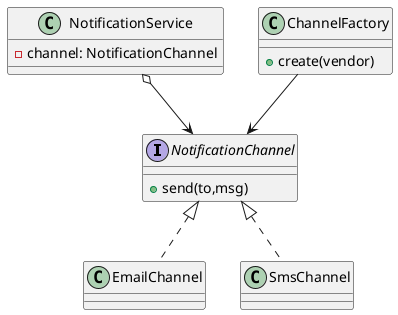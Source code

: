 @startuml
interface NotificationChannel {
+send(to,msg)
}
class EmailChannel
class SmsChannel
class NotificationService {
-channel: NotificationChannel
}
class ChannelFactory {
+create(vendor)
}
NotificationChannel <|.. EmailChannel
NotificationChannel <|.. SmsChannel
NotificationService o--> NotificationChannel
ChannelFactory --> NotificationChannel
@enduml